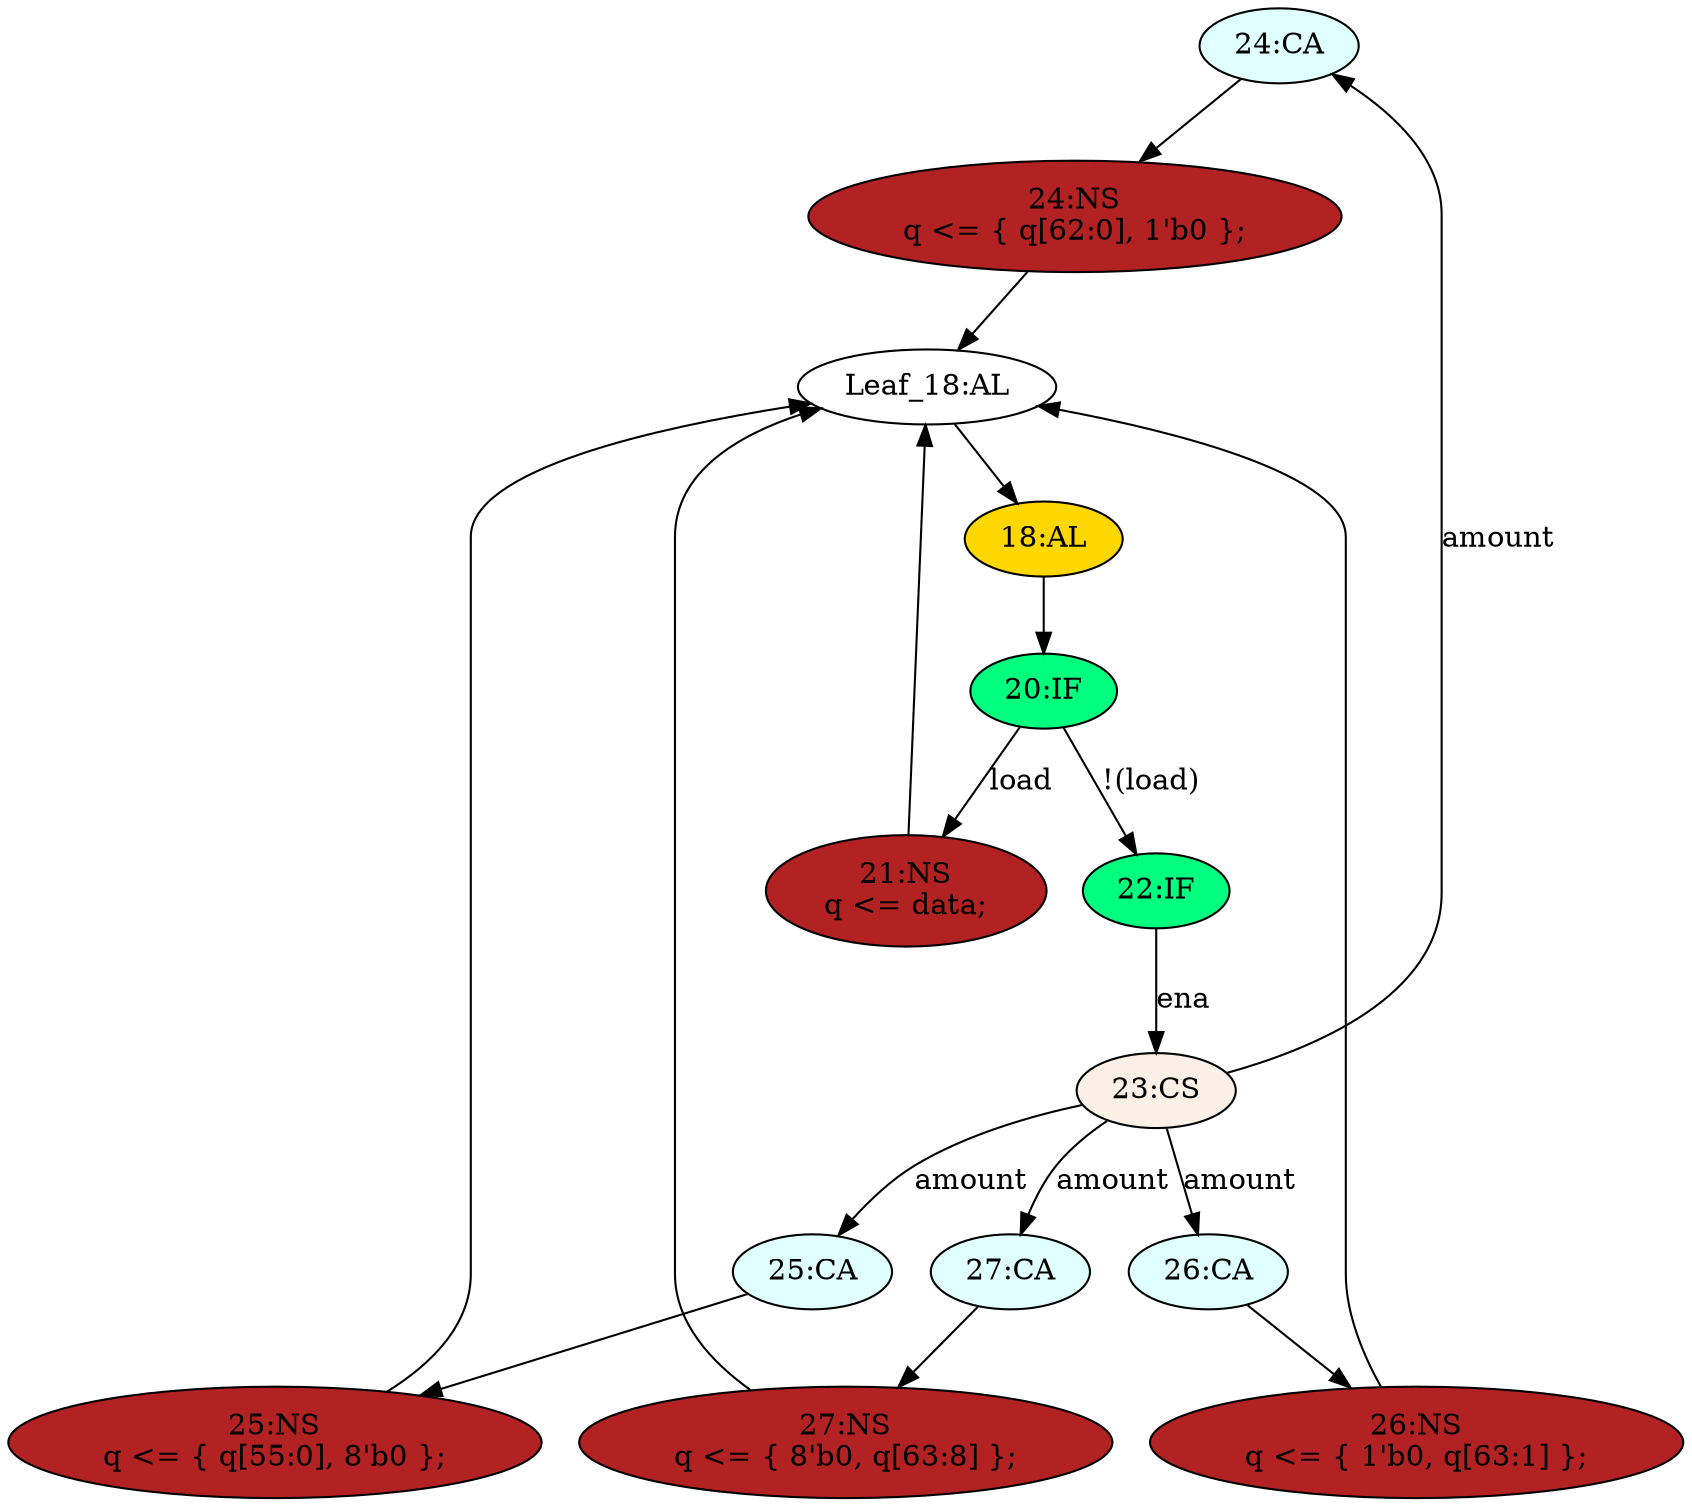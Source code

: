 strict digraph "compose( ,  )" {
	node [label="\N"];
	"24:CA"	[ast="<pyverilog.vparser.ast.Case object at 0x7f4d1cf31550>",
		fillcolor=lightcyan,
		label="24:CA",
		statements="[]",
		style=filled,
		typ=Case];
	"24:NS"	[ast="<pyverilog.vparser.ast.NonblockingSubstitution object at 0x7f4d1cf3d4d0>",
		fillcolor=firebrick,
		label="24:NS
q <= { q[62:0], 1'b0 };",
		statements="[<pyverilog.vparser.ast.NonblockingSubstitution object at 0x7f4d1cf3d4d0>]",
		style=filled,
		typ=NonblockingSubstitution];
	"24:CA" -> "24:NS"	[cond="[]",
		lineno=None];
	"Leaf_18:AL"	[def_var="['q']",
		label="Leaf_18:AL"];
	"18:AL"	[ast="<pyverilog.vparser.ast.Always object at 0x7f4d1cf371d0>",
		clk_sens=True,
		fillcolor=gold,
		label="18:AL",
		sens="['clk']",
		statements="[]",
		style=filled,
		typ=Always,
		use_var="['load', 'ena', 'amount', 'data', 'q']"];
	"Leaf_18:AL" -> "18:AL";
	"23:CS"	[ast="<pyverilog.vparser.ast.CaseStatement object at 0x7f4d1cfa0f90>",
		fillcolor=linen,
		label="23:CS",
		statements="[]",
		style=filled,
		typ=CaseStatement];
	"23:CS" -> "24:CA"	[cond="['amount']",
		label=amount,
		lineno=23];
	"27:CA"	[ast="<pyverilog.vparser.ast.Case object at 0x7f4d1cfa0810>",
		fillcolor=lightcyan,
		label="27:CA",
		statements="[]",
		style=filled,
		typ=Case];
	"23:CS" -> "27:CA"	[cond="['amount']",
		label=amount,
		lineno=23];
	"26:CA"	[ast="<pyverilog.vparser.ast.Case object at 0x7f4d1cf26550>",
		fillcolor=lightcyan,
		label="26:CA",
		statements="[]",
		style=filled,
		typ=Case];
	"23:CS" -> "26:CA"	[cond="['amount']",
		label=amount,
		lineno=23];
	"25:CA"	[ast="<pyverilog.vparser.ast.Case object at 0x7f4d1cf26e90>",
		fillcolor=lightcyan,
		label="25:CA",
		statements="[]",
		style=filled,
		typ=Case];
	"23:CS" -> "25:CA"	[cond="['amount']",
		label=amount,
		lineno=23];
	"26:NS"	[ast="<pyverilog.vparser.ast.NonblockingSubstitution object at 0x7f4d1cfa0650>",
		fillcolor=firebrick,
		label="26:NS
q <= { 1'b0, q[63:1] };",
		statements="[<pyverilog.vparser.ast.NonblockingSubstitution object at 0x7f4d1cfa0650>]",
		style=filled,
		typ=NonblockingSubstitution];
	"26:NS" -> "Leaf_18:AL"	[cond="[]",
		lineno=None];
	"27:NS"	[ast="<pyverilog.vparser.ast.NonblockingSubstitution object at 0x7f4d1cb98d10>",
		fillcolor=firebrick,
		label="27:NS
q <= { 8'b0, q[63:8] };",
		statements="[<pyverilog.vparser.ast.NonblockingSubstitution object at 0x7f4d1cb98d10>]",
		style=filled,
		typ=NonblockingSubstitution];
	"27:NS" -> "Leaf_18:AL"	[cond="[]",
		lineno=None];
	"24:NS" -> "Leaf_18:AL"	[cond="[]",
		lineno=None];
	"20:IF"	[ast="<pyverilog.vparser.ast.IfStatement object at 0x7f4d1cf234d0>",
		fillcolor=springgreen,
		label="20:IF",
		statements="[]",
		style=filled,
		typ=IfStatement];
	"18:AL" -> "20:IF"	[cond="[]",
		lineno=None];
	"27:CA" -> "27:NS"	[cond="[]",
		lineno=None];
	"22:IF"	[ast="<pyverilog.vparser.ast.IfStatement object at 0x7f4d1cece290>",
		fillcolor=springgreen,
		label="22:IF",
		statements="[]",
		style=filled,
		typ=IfStatement];
	"22:IF" -> "23:CS"	[cond="['ena']",
		label=ena,
		lineno=22];
	"26:CA" -> "26:NS"	[cond="[]",
		lineno=None];
	"25:NS"	[ast="<pyverilog.vparser.ast.NonblockingSubstitution object at 0x7f4d1cf26350>",
		fillcolor=firebrick,
		label="25:NS
q <= { q[55:0], 8'b0 };",
		statements="[<pyverilog.vparser.ast.NonblockingSubstitution object at 0x7f4d1cf26350>]",
		style=filled,
		typ=NonblockingSubstitution];
	"25:CA" -> "25:NS"	[cond="[]",
		lineno=None];
	"20:IF" -> "22:IF"	[cond="['load']",
		label="!(load)",
		lineno=20];
	"21:NS"	[ast="<pyverilog.vparser.ast.NonblockingSubstitution object at 0x7f4d1cf23e10>",
		fillcolor=firebrick,
		label="21:NS
q <= data;",
		statements="[<pyverilog.vparser.ast.NonblockingSubstitution object at 0x7f4d1cf23e10>]",
		style=filled,
		typ=NonblockingSubstitution];
	"20:IF" -> "21:NS"	[cond="['load']",
		label=load,
		lineno=20];
	"25:NS" -> "Leaf_18:AL"	[cond="[]",
		lineno=None];
	"21:NS" -> "Leaf_18:AL"	[cond="[]",
		lineno=None];
}
